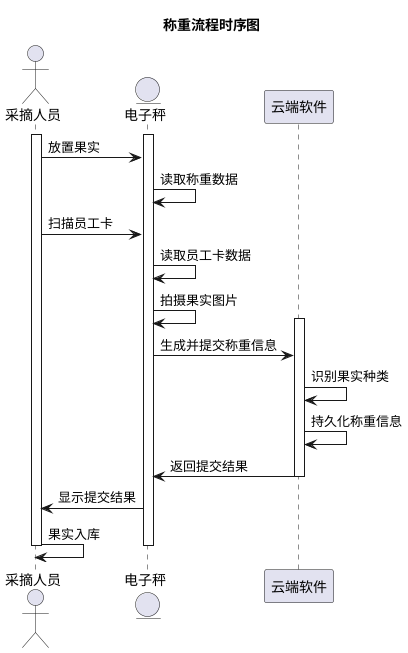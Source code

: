 @startuml 称重流程时序图
title 称重流程时序图

actor 采摘人员 as staff
entity 电子秤 as scale
participant 云端软件 as server

activate staff
activate scale
staff->scale: 放置果实
scale->scale: 读取称重数据
staff->scale: 扫描员工卡
scale->scale: 读取员工卡数据
scale->scale: 拍摄果实图片
activate server
scale->server: 生成并提交称重信息
server->server: 识别果实种类
server->server: 持久化称重信息
server->scale: 返回提交结果
deactivate server
scale->staff: 显示提交结果
staff->staff: 果实入库
deactivate scale
deactivate staff
@enduml
